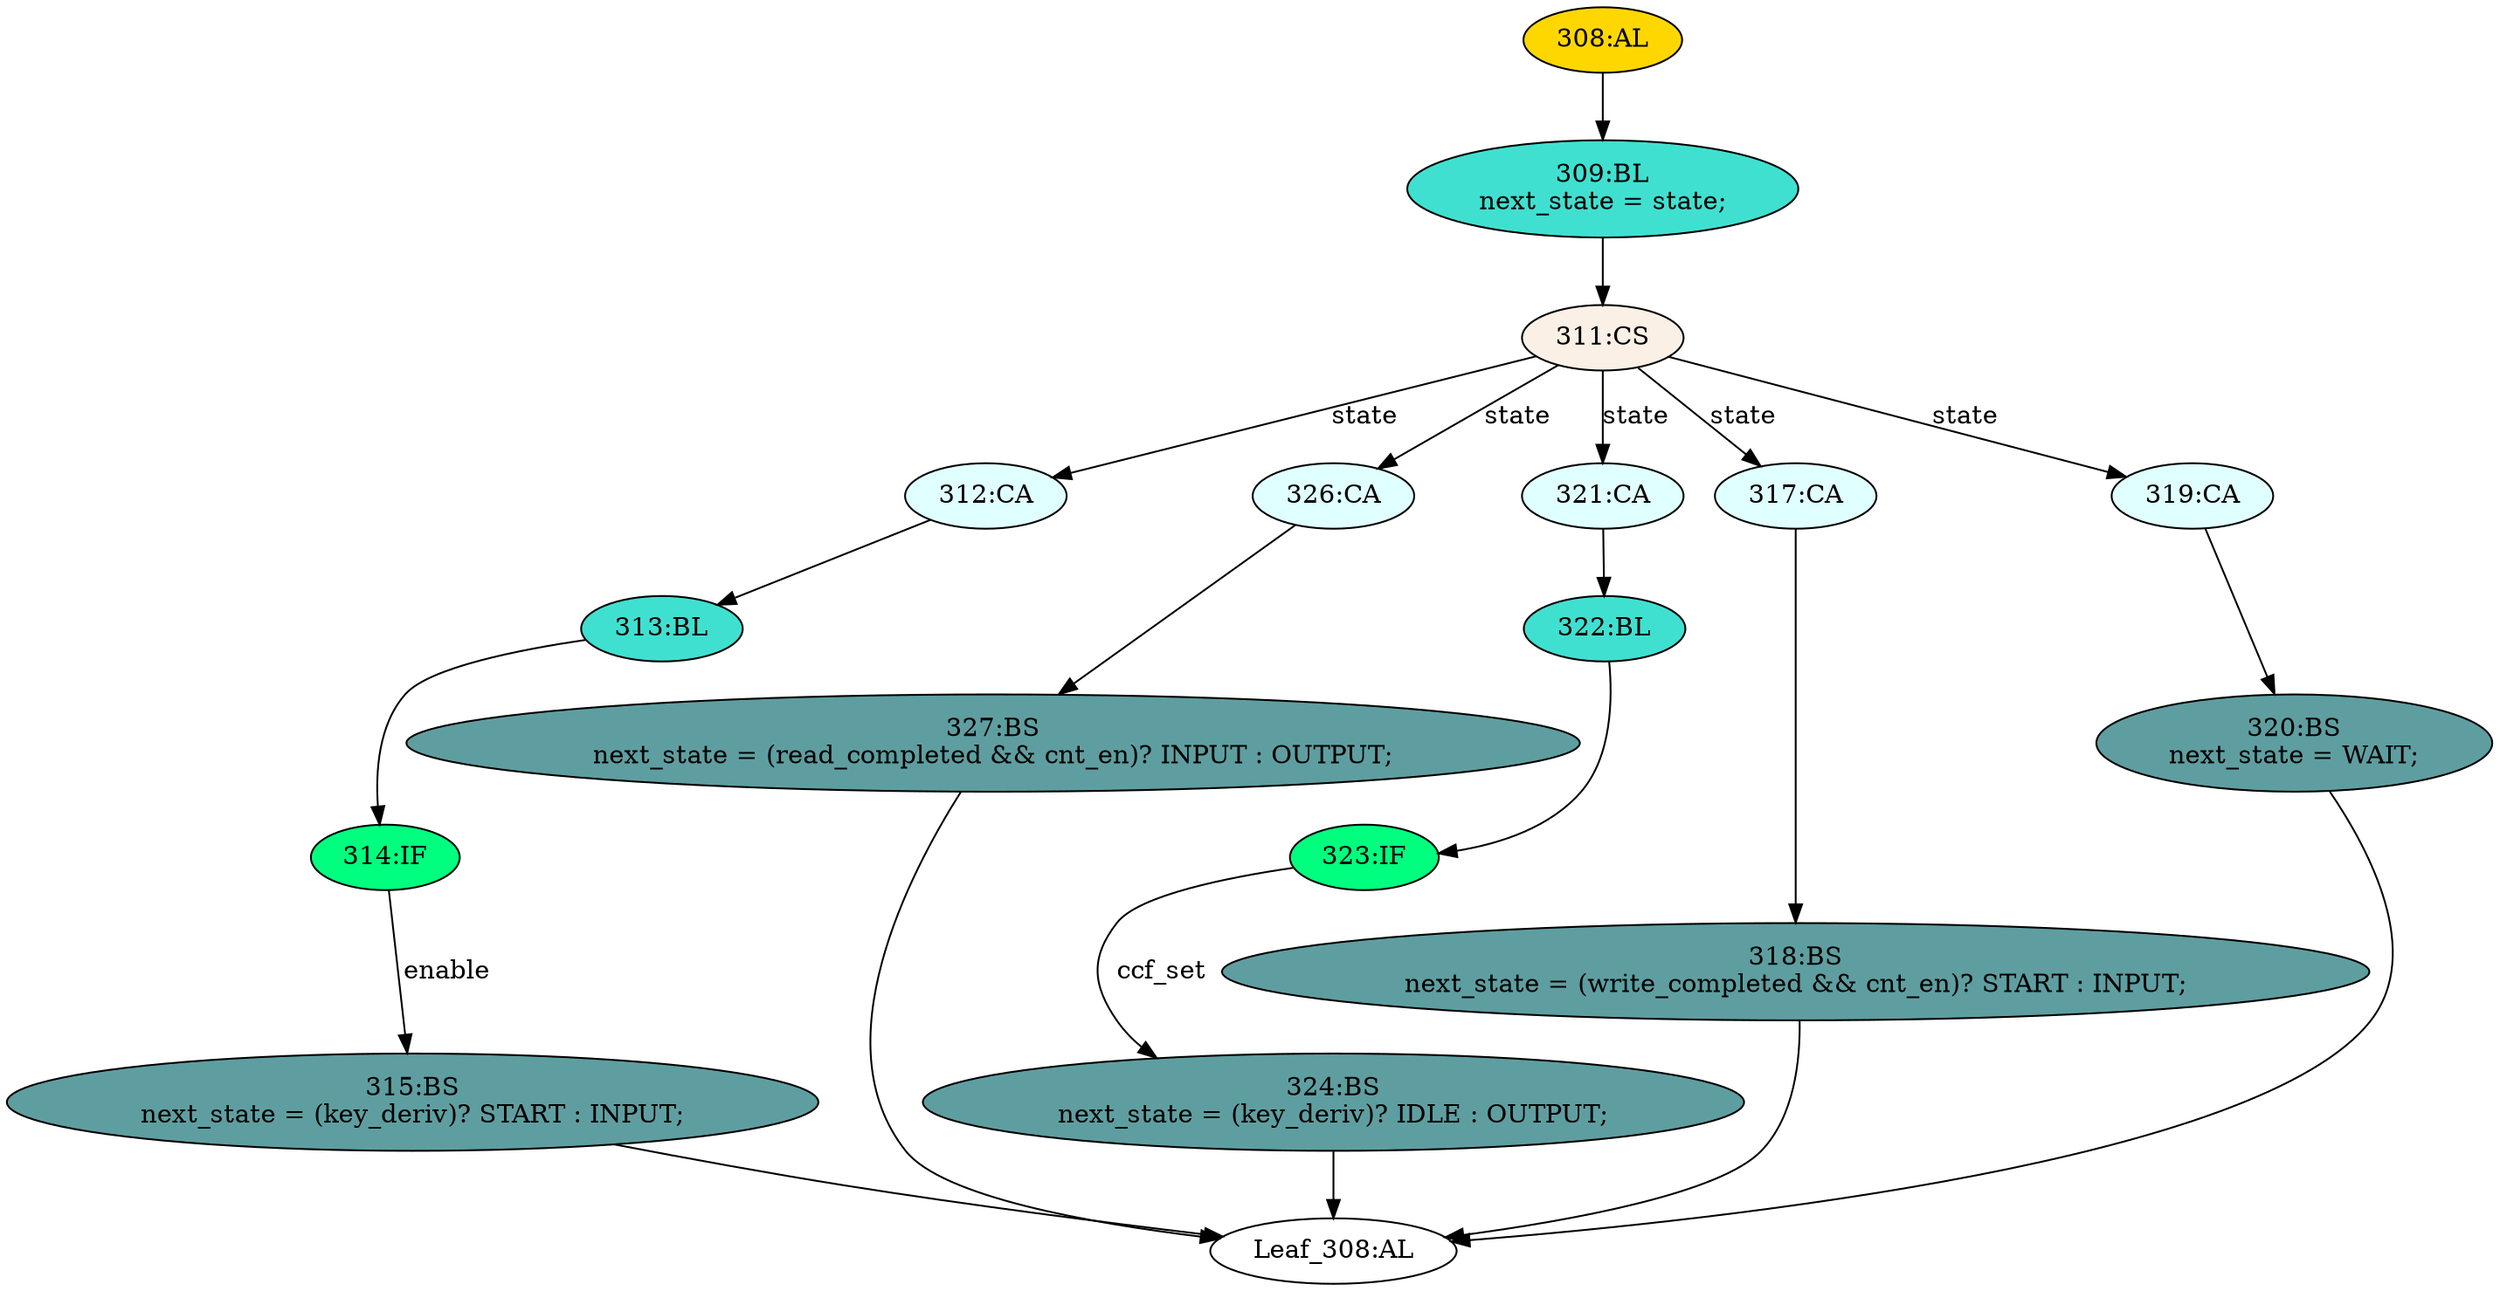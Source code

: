 strict digraph "" {
	node [label="\N"];
	"308:AL"	 [ast="<pyverilog.vparser.ast.Always object at 0x7f79abcb1c90>",
		clk_sens=False,
		fillcolor=gold,
		label="308:AL",
		sens="['key_deriv', 'write_completed', 'state', 'START', 'IDLE', 'read_completed', 'OUTPUT', 'INPUT', 'cnt_en', 'WAIT']",
		statements="[]",
		style=filled,
		typ=Always,
		use_var="['enable', 'ccf_set', 'key_deriv', 'write_completed', 'IDLE', 'START', 'state', 'read_completed', 'OUTPUT', 'INPUT', 'cnt_en', '\
WAIT']"];
	"309:BL"	 [ast="<pyverilog.vparser.ast.Block object at 0x7f79abcb1d50>",
		fillcolor=turquoise,
		label="309:BL
next_state = state;",
		statements="[<pyverilog.vparser.ast.BlockingSubstitution object at 0x7f79abcb1d90>]",
		style=filled,
		typ=Block];
	"308:AL" -> "309:BL"	 [cond="[]",
		lineno=None];
	"327:BS"	 [ast="<pyverilog.vparser.ast.BlockingSubstitution object at 0x7f79abcb9bd0>",
		fillcolor=cadetblue,
		label="327:BS
next_state = (read_completed && cnt_en)? INPUT : OUTPUT;",
		statements="[<pyverilog.vparser.ast.BlockingSubstitution object at 0x7f79abcb9bd0>]",
		style=filled,
		typ=BlockingSubstitution];
	"Leaf_308:AL"	 [def_var="['next_state']",
		label="Leaf_308:AL"];
	"327:BS" -> "Leaf_308:AL"	 [cond="[]",
		lineno=None];
	"323:IF"	 [ast="<pyverilog.vparser.ast.IfStatement object at 0x7f79abcb98d0>",
		fillcolor=springgreen,
		label="323:IF",
		statements="[]",
		style=filled,
		typ=IfStatement];
	"324:BS"	 [ast="<pyverilog.vparser.ast.BlockingSubstitution object at 0x7f79abcb9910>",
		fillcolor=cadetblue,
		label="324:BS
next_state = (key_deriv)? IDLE : OUTPUT;",
		statements="[<pyverilog.vparser.ast.BlockingSubstitution object at 0x7f79abcb9910>]",
		style=filled,
		typ=BlockingSubstitution];
	"323:IF" -> "324:BS"	 [cond="['ccf_set']",
		label=ccf_set,
		lineno=323];
	"311:CS"	 [ast="<pyverilog.vparser.ast.CaseStatement object at 0x7f79abcb1f10>",
		fillcolor=linen,
		label="311:CS",
		statements="[]",
		style=filled,
		typ=CaseStatement];
	"309:BL" -> "311:CS"	 [cond="[]",
		lineno=None];
	"312:CA"	 [ast="<pyverilog.vparser.ast.Case object at 0x7f79abcb1fd0>",
		fillcolor=lightcyan,
		label="312:CA",
		statements="[]",
		style=filled,
		typ=Case];
	"313:BL"	 [ast="<pyverilog.vparser.ast.Block object at 0x7f79abcb9090>",
		fillcolor=turquoise,
		label="313:BL",
		statements="[]",
		style=filled,
		typ=Block];
	"312:CA" -> "313:BL"	 [cond="[]",
		lineno=None];
	"322:BL"	 [ast="<pyverilog.vparser.ast.Block object at 0x7f79abcb9890>",
		fillcolor=turquoise,
		label="322:BL",
		statements="[]",
		style=filled,
		typ=Block];
	"322:BL" -> "323:IF"	 [cond="[]",
		lineno=None];
	"326:CA"	 [ast="<pyverilog.vparser.ast.Case object at 0x7f79abcb9b50>",
		fillcolor=lightcyan,
		label="326:CA",
		statements="[]",
		style=filled,
		typ=Case];
	"326:CA" -> "327:BS"	 [cond="[]",
		lineno=None];
	"321:CA"	 [ast="<pyverilog.vparser.ast.Case object at 0x7f79abcae2d0>",
		fillcolor=lightcyan,
		label="321:CA",
		statements="[]",
		style=filled,
		typ=Case];
	"321:CA" -> "322:BL"	 [cond="[]",
		lineno=None];
	"318:BS"	 [ast="<pyverilog.vparser.ast.BlockingSubstitution object at 0x7f79abcb9450>",
		fillcolor=cadetblue,
		label="318:BS
next_state = (write_completed && cnt_en)? START : INPUT;",
		statements="[<pyverilog.vparser.ast.BlockingSubstitution object at 0x7f79abcb9450>]",
		style=filled,
		typ=BlockingSubstitution];
	"318:BS" -> "Leaf_308:AL"	 [cond="[]",
		lineno=None];
	"324:BS" -> "Leaf_308:AL"	 [cond="[]",
		lineno=None];
	"314:IF"	 [ast="<pyverilog.vparser.ast.IfStatement object at 0x7f79abcb90d0>",
		fillcolor=springgreen,
		label="314:IF",
		statements="[]",
		style=filled,
		typ=IfStatement];
	"313:BL" -> "314:IF"	 [cond="[]",
		lineno=None];
	"317:CA"	 [ast="<pyverilog.vparser.ast.Case object at 0x7f79abcb93d0>",
		fillcolor=lightcyan,
		label="317:CA",
		statements="[]",
		style=filled,
		typ=Case];
	"317:CA" -> "318:BS"	 [cond="[]",
		lineno=None];
	"315:BS"	 [ast="<pyverilog.vparser.ast.BlockingSubstitution object at 0x7f79abcb9190>",
		fillcolor=cadetblue,
		label="315:BS
next_state = (key_deriv)? START : INPUT;",
		statements="[<pyverilog.vparser.ast.BlockingSubstitution object at 0x7f79abcb9190>]",
		style=filled,
		typ=BlockingSubstitution];
	"314:IF" -> "315:BS"	 [cond="['enable']",
		label=enable,
		lineno=314];
	"319:CA"	 [ast="<pyverilog.vparser.ast.Case object at 0x7f79abcb96d0>",
		fillcolor=lightcyan,
		label="319:CA",
		statements="[]",
		style=filled,
		typ=Case];
	"320:BS"	 [ast="<pyverilog.vparser.ast.BlockingSubstitution object at 0x7f79abcb9750>",
		fillcolor=cadetblue,
		label="320:BS
next_state = WAIT;",
		statements="[<pyverilog.vparser.ast.BlockingSubstitution object at 0x7f79abcb9750>]",
		style=filled,
		typ=BlockingSubstitution];
	"319:CA" -> "320:BS"	 [cond="[]",
		lineno=None];
	"315:BS" -> "Leaf_308:AL"	 [cond="[]",
		lineno=None];
	"320:BS" -> "Leaf_308:AL"	 [cond="[]",
		lineno=None];
	"311:CS" -> "312:CA"	 [cond="['state']",
		label=state,
		lineno=311];
	"311:CS" -> "326:CA"	 [cond="['state']",
		label=state,
		lineno=311];
	"311:CS" -> "321:CA"	 [cond="['state']",
		label=state,
		lineno=311];
	"311:CS" -> "317:CA"	 [cond="['state']",
		label=state,
		lineno=311];
	"311:CS" -> "319:CA"	 [cond="['state']",
		label=state,
		lineno=311];
}
